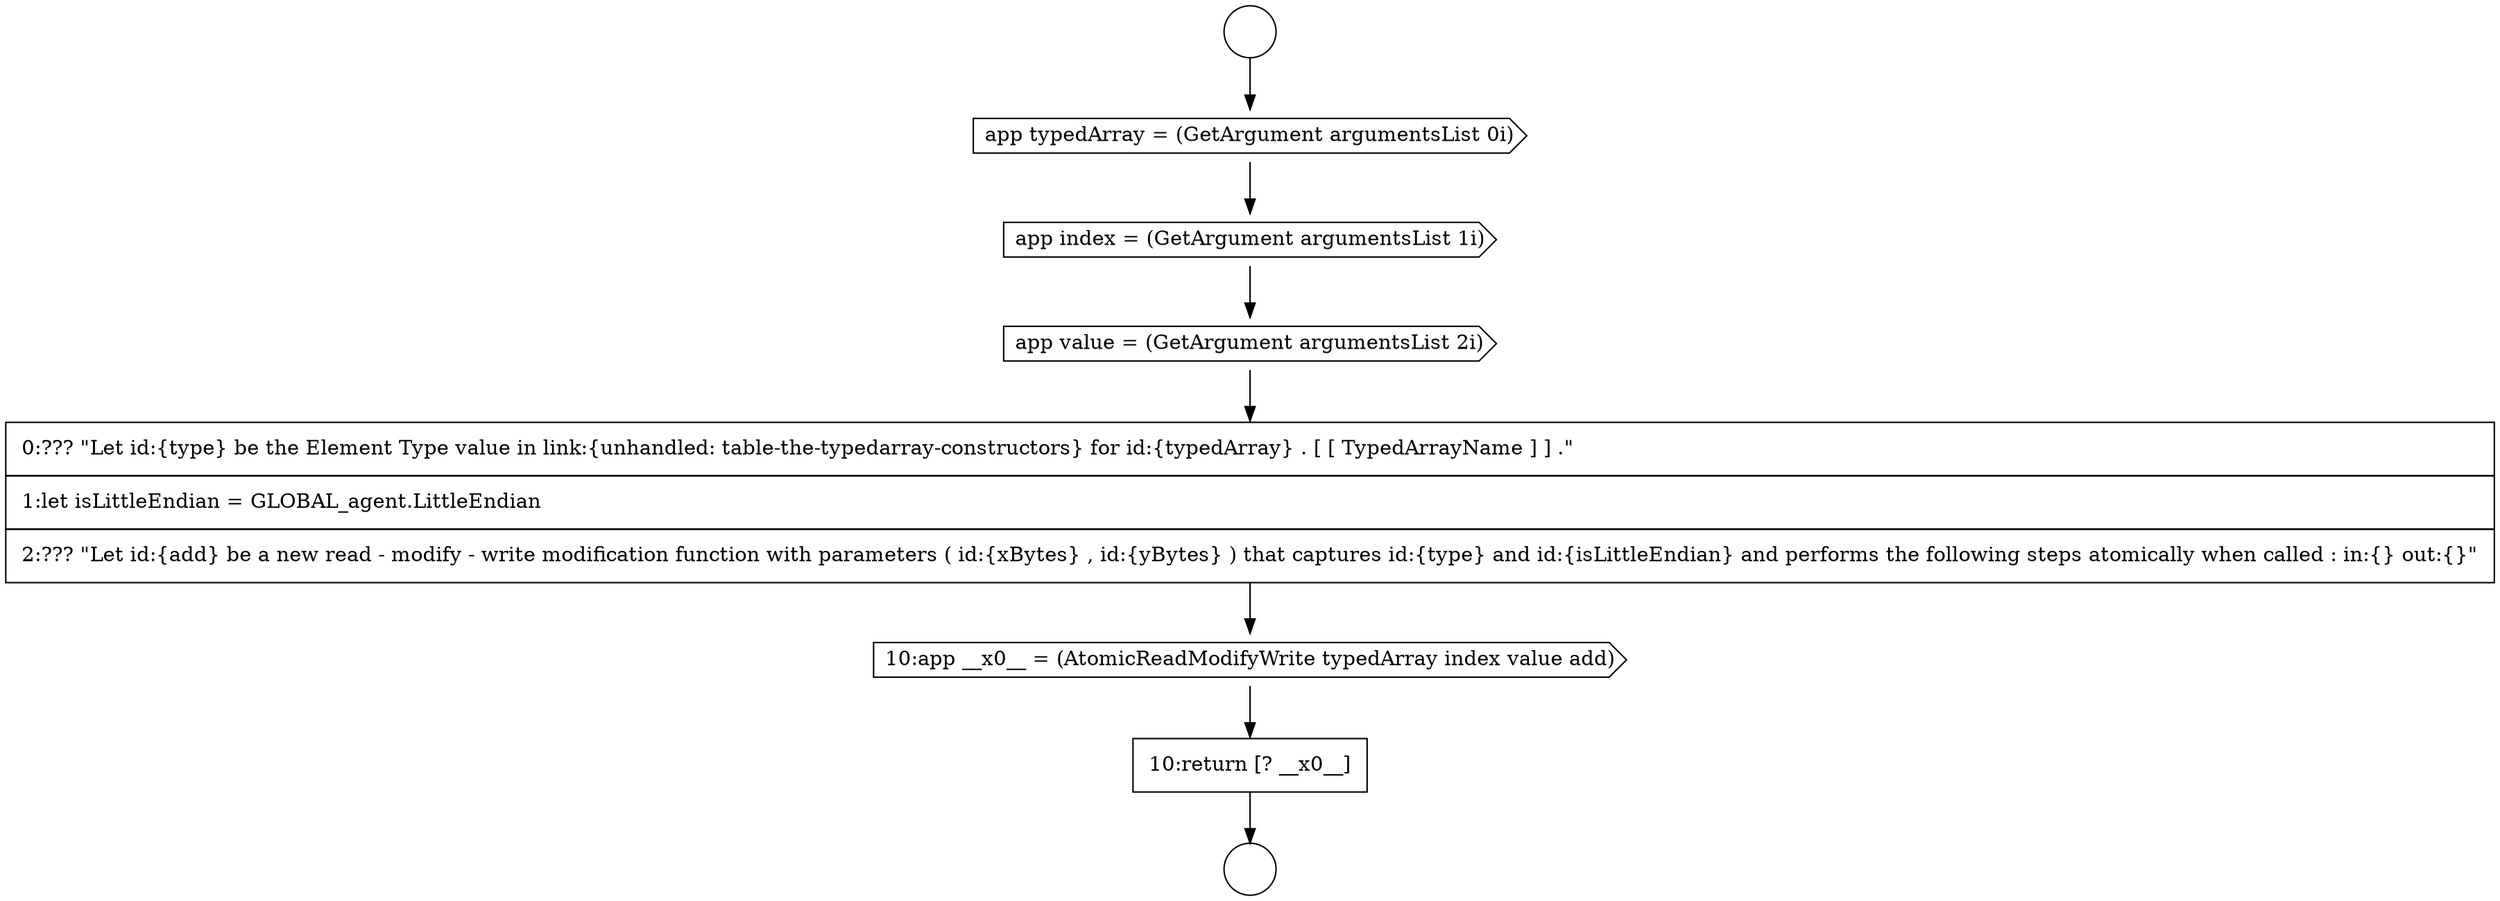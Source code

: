 digraph {
  node17976 [shape=cds, label=<<font color="black">10:app __x0__ = (AtomicReadModifyWrite typedArray index value add)</font>> color="black" fillcolor="white" style=filled]
  node17972 [shape=cds, label=<<font color="black">app typedArray = (GetArgument argumentsList 0i)</font>> color="black" fillcolor="white" style=filled]
  node17975 [shape=none, margin=0, label=<<font color="black">
    <table border="0" cellborder="1" cellspacing="0" cellpadding="10">
      <tr><td align="left">0:??? &quot;Let id:{type} be the Element Type value in link:{unhandled: table-the-typedarray-constructors} for id:{typedArray} . [ [ TypedArrayName ] ] .&quot;</td></tr>
      <tr><td align="left">1:let isLittleEndian = GLOBAL_agent.LittleEndian</td></tr>
      <tr><td align="left">2:??? &quot;Let id:{add} be a new read - modify - write modification function with parameters ( id:{xBytes} , id:{yBytes} ) that captures id:{type} and id:{isLittleEndian} and performs the following steps atomically when called : in:{} out:{}&quot;</td></tr>
    </table>
  </font>> color="black" fillcolor="white" style=filled]
  node17971 [shape=circle label=" " color="black" fillcolor="white" style=filled]
  node17974 [shape=cds, label=<<font color="black">app value = (GetArgument argumentsList 2i)</font>> color="black" fillcolor="white" style=filled]
  node17977 [shape=none, margin=0, label=<<font color="black">
    <table border="0" cellborder="1" cellspacing="0" cellpadding="10">
      <tr><td align="left">10:return [? __x0__]</td></tr>
    </table>
  </font>> color="black" fillcolor="white" style=filled]
  node17970 [shape=circle label=" " color="black" fillcolor="white" style=filled]
  node17973 [shape=cds, label=<<font color="black">app index = (GetArgument argumentsList 1i)</font>> color="black" fillcolor="white" style=filled]
  node17972 -> node17973 [ color="black"]
  node17973 -> node17974 [ color="black"]
  node17974 -> node17975 [ color="black"]
  node17977 -> node17971 [ color="black"]
  node17970 -> node17972 [ color="black"]
  node17976 -> node17977 [ color="black"]
  node17975 -> node17976 [ color="black"]
}
